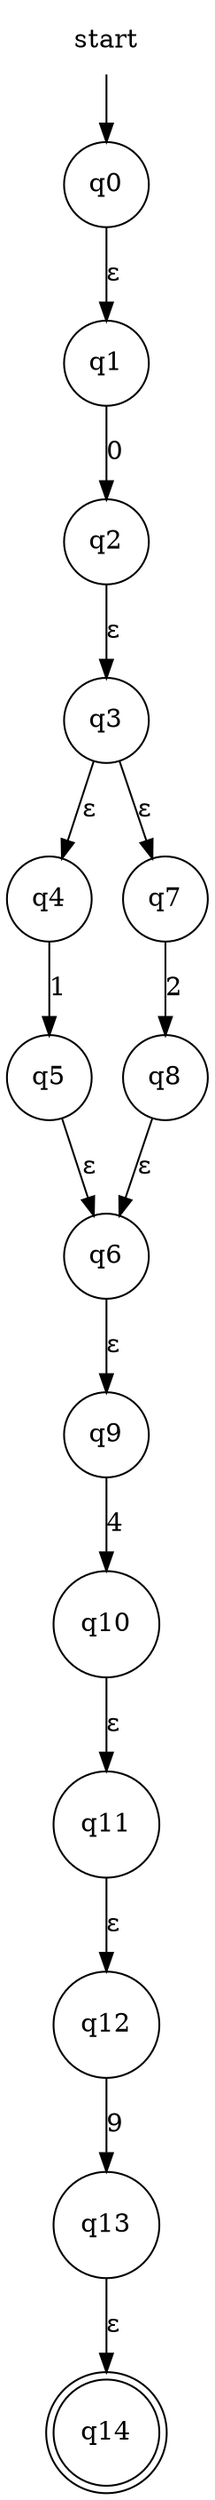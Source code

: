 digraph automaton {
    node [shape=none]; start;
    node [shape=doublecircle]; "q14";
    node [shape=circle];
    start -> "q0";
    "q0" -> "q1" [label="&epsilon;"];
    "q1" -> "q2" [label="0"];
    "q2" -> "q3" [label="&epsilon;"];
    "q3" -> "q4" [label="&epsilon;"];
    "q3" -> "q7" [label="&epsilon;"];
    "q4" -> "q5" [label="1"];
    "q5" -> "q6" [label="&epsilon;"];
    "q6" -> "q9" [label="&epsilon;"];
    "q7" -> "q8" [label="2"];
    "q8" -> "q6" [label="&epsilon;"];
    "q9" -> "q10" [label="4"];
    "q10" -> "q11" [label="&epsilon;"];
    "q11" -> "q12" [label="&epsilon;"];
    "q12" -> "q13" [label="9"];
    "q13" -> "q14" [label="&epsilon;"];
}
